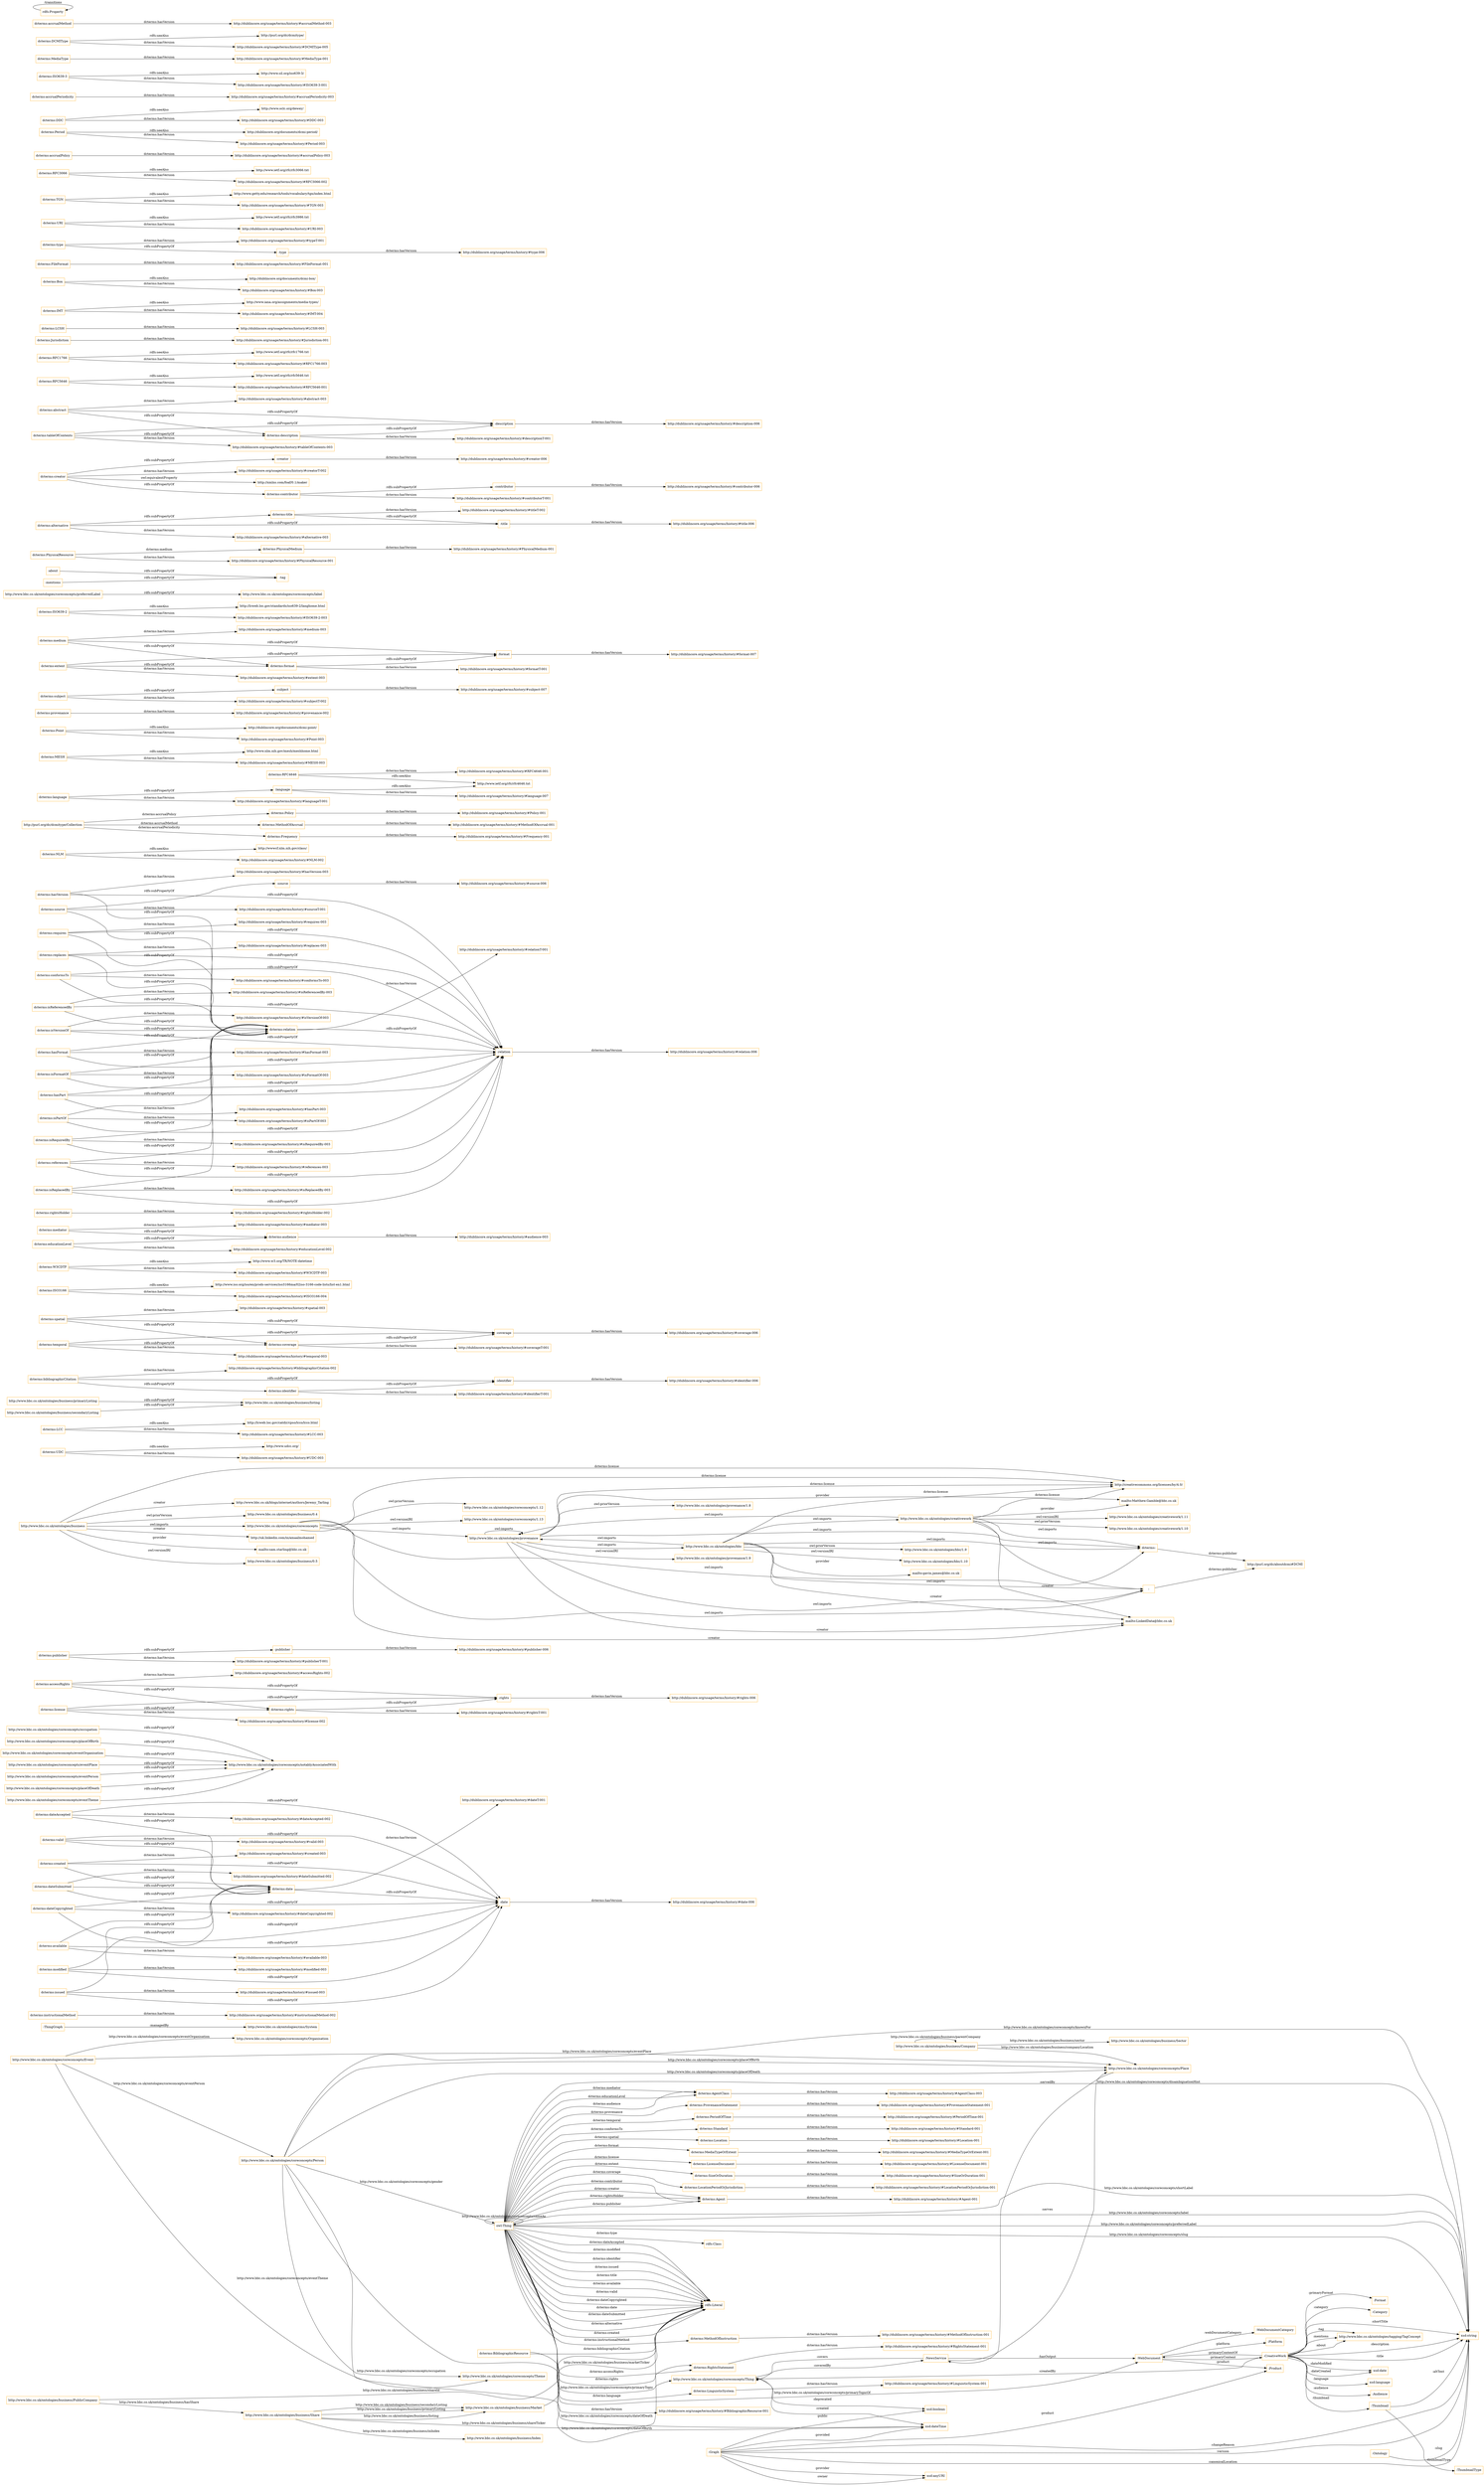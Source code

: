 digraph ar2dtool_diagram { 
rankdir=LR;
size="1501"
node [shape = rectangle, color="orange"]; "http://www.bbc.co.uk/ontologies/business/PublicCompany" "http://www.bbc.co.uk/ontologies/business/Sector" "http://www.bbc.co.uk/ontologies/business/Share" "http://www.bbc.co.uk/ontologies/business/Index" "http://www.bbc.co.uk/ontologies/business/Company" "http://www.bbc.co.uk/ontologies/business/Market" "http://www.bbc.co.uk/ontologies/coreconcepts/Thing" "http://www.bbc.co.uk/ontologies/coreconcepts/Theme" "http://www.bbc.co.uk/ontologies/coreconcepts/Place" "http://www.bbc.co.uk/ontologies/coreconcepts/Person" "http://www.bbc.co.uk/ontologies/coreconcepts/Organisation" "http://www.bbc.co.uk/ontologies/coreconcepts/Event" ":ThingGraph" ":Ontology" ":Graph" ":WebDocumentCategory" ":Product" ":Platform" ":NewsService" ":WebDocument" ":ThumbnailType" ":Audience" ":CreativeWork" ":Format" ":Category" ":Thumbnail" ; /*classes style*/
	"dcterms:instructionalMethod" -> "http://dublincore.org/usage/terms/history/#instructionalMethod-002" [ label = "dcterms:hasVersion" ];
	"dcterms:dateAccepted" -> ":date" [ label = "rdfs:subPropertyOf" ];
	"dcterms:dateAccepted" -> "http://dublincore.org/usage/terms/history/#dateAccepted-002" [ label = "dcterms:hasVersion" ];
	"dcterms:dateAccepted" -> "dcterms:date" [ label = "rdfs:subPropertyOf" ];
	"http://www.bbc.co.uk/ontologies/coreconcepts/occupation" -> "http://www.bbc.co.uk/ontologies/coreconcepts/notablyAssociatedWith" [ label = "rdfs:subPropertyOf" ];
	"dcterms:accessRights" -> ":rights" [ label = "rdfs:subPropertyOf" ];
	"dcterms:accessRights" -> "dcterms:rights" [ label = "rdfs:subPropertyOf" ];
	"dcterms:accessRights" -> "http://dublincore.org/usage/terms/history/#accessRights-002" [ label = "dcterms:hasVersion" ];
	"http://www.bbc.co.uk/ontologies/coreconcepts/placeOfBirth" -> "http://www.bbc.co.uk/ontologies/coreconcepts/notablyAssociatedWith" [ label = "rdfs:subPropertyOf" ];
	"dcterms:MethodOfInstruction" -> "http://dublincore.org/usage/terms/history/#MethodOfInstruction-001" [ label = "dcterms:hasVersion" ];
	":publisher" -> "http://dublincore.org/usage/terms/history/#publisher-006" [ label = "dcterms:hasVersion" ];
	"http://www.bbc.co.uk/ontologies/provenance" -> "mailto:Matthew.Gamble@bbc.co.uk" [ label = ":provider" ];
	"http://www.bbc.co.uk/ontologies/provenance" -> ":" [ label = "owl:imports" ];
	"http://www.bbc.co.uk/ontologies/provenance" -> "http://creativecommons.org/licenses/by/4.0/" [ label = "dcterms:license" ];
	"http://www.bbc.co.uk/ontologies/provenance" -> "http://www.bbc.co.uk/ontologies/provenance/1.8" [ label = "owl:priorVersion" ];
	"http://www.bbc.co.uk/ontologies/provenance" -> "mailto:LinkedData@bbc.co.uk" [ label = ":creator" ];
	"http://www.bbc.co.uk/ontologies/provenance" -> "http://www.bbc.co.uk/ontologies/provenance" [ label = "owl:imports" ];
	"http://www.bbc.co.uk/ontologies/provenance" -> "http://www.bbc.co.uk/ontologies/provenance/1.9" [ label = "owl:versionIRI" ];
	"http://www.bbc.co.uk/ontologies/provenance" -> "dcterms:" [ label = "owl:imports" ];
	"http://www.bbc.co.uk/ontologies/provenance" -> "http://www.bbc.co.uk/ontologies/bbc" [ label = "owl:imports" ];
	"dcterms:UDC" -> "http://www.udcc.org/" [ label = "rdfs:seeAlso" ];
	"dcterms:UDC" -> "http://dublincore.org/usage/terms/history/#UDC-003" [ label = "dcterms:hasVersion" ];
	"dcterms:LCC" -> "http://lcweb.loc.gov/catdir/cpso/lcco/lcco.html" [ label = "rdfs:seeAlso" ];
	"dcterms:LCC" -> "http://dublincore.org/usage/terms/history/#LCC-003" [ label = "dcterms:hasVersion" ];
	"http://www.bbc.co.uk/ontologies/business/primaryListing" -> "http://www.bbc.co.uk/ontologies/business/listing" [ label = "rdfs:subPropertyOf" ];
	"dcterms:bibliographicCitation" -> "http://dublincore.org/usage/terms/history/#bibliographicCitation-002" [ label = "dcterms:hasVersion" ];
	"dcterms:bibliographicCitation" -> ":identifier" [ label = "rdfs:subPropertyOf" ];
	"dcterms:bibliographicCitation" -> "dcterms:identifier" [ label = "rdfs:subPropertyOf" ];
	":coverage" -> "http://dublincore.org/usage/terms/history/#coverage-006" [ label = "dcterms:hasVersion" ];
	"dcterms:ISO3166" -> "http://www.iso.org/iso/en/prods-services/iso3166ma/02iso-3166-code-lists/list-en1.html" [ label = "rdfs:seeAlso" ];
	"dcterms:ISO3166" -> "http://dublincore.org/usage/terms/history/#ISO3166-004" [ label = "dcterms:hasVersion" ];
	"http://www.bbc.co.uk/ontologies/creativework" -> "mailto:LinkedData@bbc.co.uk" [ label = ":creator" ];
	"http://www.bbc.co.uk/ontologies/creativework" -> "http://www.bbc.co.uk/ontologies/creativework/1.11" [ label = "owl:versionIRI" ];
	"http://www.bbc.co.uk/ontologies/creativework" -> "http://creativecommons.org/licenses/by/4.0/" [ label = "dcterms:license" ];
	"http://www.bbc.co.uk/ontologies/creativework" -> "http://www.bbc.co.uk/ontologies/provenance" [ label = "owl:imports" ];
	"http://www.bbc.co.uk/ontologies/creativework" -> "mailto:Matthew.Gamble@bbc.co.uk" [ label = ":provider" ];
	"http://www.bbc.co.uk/ontologies/creativework" -> ":" [ label = "owl:imports" ];
	"http://www.bbc.co.uk/ontologies/creativework" -> "dcterms:" [ label = "owl:imports" ];
	"http://www.bbc.co.uk/ontologies/creativework" -> "http://www.bbc.co.uk/ontologies/creativework/1.10" [ label = "owl:priorVersion" ];
	"dcterms:W3CDTF" -> "http://www.w3.org/TR/NOTE-datetime" [ label = "rdfs:seeAlso" ];
	"dcterms:W3CDTF" -> "http://dublincore.org/usage/terms/history/#W3CDTF-003" [ label = "dcterms:hasVersion" ];
	"dcterms:RightsStatement" -> "http://dublincore.org/usage/terms/history/#RightsStatement-001" [ label = "dcterms:hasVersion" ];
	"dcterms:audience" -> "http://dublincore.org/usage/terms/history/#audience-003" [ label = "dcterms:hasVersion" ];
	"http://www.bbc.co.uk/ontologies/coreconcepts/eventOrganisation" -> "http://www.bbc.co.uk/ontologies/coreconcepts/notablyAssociatedWith" [ label = "rdfs:subPropertyOf" ];
	"dcterms:LinguisticSystem" -> "http://dublincore.org/usage/terms/history/#LinguisticSystem-001" [ label = "dcterms:hasVersion" ];
	"dcterms:rightsHolder" -> "http://dublincore.org/usage/terms/history/#rightsHolder-002" [ label = "dcterms:hasVersion" ];
	"dcterms:license" -> ":rights" [ label = "rdfs:subPropertyOf" ];
	"dcterms:license" -> "http://dublincore.org/usage/terms/history/#license-002" [ label = "dcterms:hasVersion" ];
	"dcterms:license" -> "dcterms:rights" [ label = "rdfs:subPropertyOf" ];
	"dcterms:mediator" -> "http://dublincore.org/usage/terms/history/#mediator-003" [ label = "dcterms:hasVersion" ];
	"dcterms:mediator" -> "dcterms:audience" [ label = "rdfs:subPropertyOf" ];
	"dcterms:hasVersion" -> "http://dublincore.org/usage/terms/history/#hasVersion-003" [ label = "dcterms:hasVersion" ];
	"dcterms:hasVersion" -> ":relation" [ label = "rdfs:subPropertyOf" ];
	"dcterms:hasVersion" -> "dcterms:relation" [ label = "rdfs:subPropertyOf" ];
	"dcterms:NLM" -> "http://wwwcf.nlm.nih.gov/class/" [ label = "rdfs:seeAlso" ];
	"dcterms:NLM" -> "http://dublincore.org/usage/terms/history/#NLM-002" [ label = "dcterms:hasVersion" ];
	"dcterms:AgentClass" -> "http://dublincore.org/usage/terms/history/#AgentClass-003" [ label = "dcterms:hasVersion" ];
	"dcterms:Policy" -> "http://dublincore.org/usage/terms/history/#Policy-001" [ label = "dcterms:hasVersion" ];
	"dcterms:valid" -> ":date" [ label = "rdfs:subPropertyOf" ];
	"dcterms:valid" -> "dcterms:date" [ label = "rdfs:subPropertyOf" ];
	"dcterms:valid" -> "http://dublincore.org/usage/terms/history/#valid-003" [ label = "dcterms:hasVersion" ];
	":identifier" -> "http://dublincore.org/usage/terms/history/#identifier-006" [ label = "dcterms:hasVersion" ];
	"dcterms:MethodOfAccrual" -> "http://dublincore.org/usage/terms/history/#MethodOfAccrual-001" [ label = "dcterms:hasVersion" ];
	"dcterms:ProvenanceStatement" -> "http://dublincore.org/usage/terms/history/#ProvenanceStatement-001" [ label = "dcterms:hasVersion" ];
	":language" -> "http://www.ietf.org/rfc/rfc4646.txt" [ label = "rdfs:seeAlso" ];
	":language" -> "http://dublincore.org/usage/terms/history/#language-007" [ label = "dcterms:hasVersion" ];
	"dcterms:requires" -> "http://dublincore.org/usage/terms/history/#requires-003" [ label = "dcterms:hasVersion" ];
	"dcterms:requires" -> ":relation" [ label = "rdfs:subPropertyOf" ];
	"dcterms:requires" -> "dcterms:relation" [ label = "rdfs:subPropertyOf" ];
	"dcterms:replaces" -> "http://dublincore.org/usage/terms/history/#replaces-003" [ label = "dcterms:hasVersion" ];
	"dcterms:replaces" -> ":relation" [ label = "rdfs:subPropertyOf" ];
	"dcterms:replaces" -> "dcterms:relation" [ label = "rdfs:subPropertyOf" ];
	"dcterms:MESH" -> "http://www.nlm.nih.gov/mesh/meshhome.html" [ label = "rdfs:seeAlso" ];
	"dcterms:MESH" -> "http://dublincore.org/usage/terms/history/#MESH-003" [ label = "dcterms:hasVersion" ];
	"dcterms:isVersionOf" -> "http://dublincore.org/usage/terms/history/#isVersionOf-003" [ label = "dcterms:hasVersion" ];
	"dcterms:isVersionOf" -> "dcterms:relation" [ label = "rdfs:subPropertyOf" ];
	"dcterms:isVersionOf" -> ":relation" [ label = "rdfs:subPropertyOf" ];
	"dcterms:educationLevel" -> "dcterms:audience" [ label = "rdfs:subPropertyOf" ];
	"dcterms:educationLevel" -> "http://dublincore.org/usage/terms/history/#educationLevel-002" [ label = "dcterms:hasVersion" ];
	"dcterms:coverage" -> "http://dublincore.org/usage/terms/history/#coverageT-001" [ label = "dcterms:hasVersion" ];
	"dcterms:coverage" -> ":coverage" [ label = "rdfs:subPropertyOf" ];
	"http://www.bbc.co.uk/ontologies/business/secondaryListing" -> "http://www.bbc.co.uk/ontologies/business/listing" [ label = "rdfs:subPropertyOf" ];
	"dcterms:PeriodOfTime" -> "http://dublincore.org/usage/terms/history/#PeriodOfTime-001" [ label = "dcterms:hasVersion" ];
	"dcterms:Point" -> "http://dublincore.org/documents/dcmi-point/" [ label = "rdfs:seeAlso" ];
	"dcterms:Point" -> "http://dublincore.org/usage/terms/history/#Point-003" [ label = "dcterms:hasVersion" ];
	"dcterms:Standard" -> "http://dublincore.org/usage/terms/history/#Standard-001" [ label = "dcterms:hasVersion" ];
	"http://www.bbc.co.uk/ontologies/coreconcepts/eventPlace" -> "http://www.bbc.co.uk/ontologies/coreconcepts/notablyAssociatedWith" [ label = "rdfs:subPropertyOf" ];
	"dcterms:identifier" -> ":identifier" [ label = "rdfs:subPropertyOf" ];
	"dcterms:identifier" -> "http://dublincore.org/usage/terms/history/#identifierT-001" [ label = "dcterms:hasVersion" ];
	"dcterms:created" -> ":date" [ label = "rdfs:subPropertyOf" ];
	"dcterms:created" -> "http://dublincore.org/usage/terms/history/#created-003" [ label = "dcterms:hasVersion" ];
	"dcterms:created" -> "dcterms:date" [ label = "rdfs:subPropertyOf" ];
	"dcterms:provenance" -> "http://dublincore.org/usage/terms/history/#provenance-002" [ label = "dcterms:hasVersion" ];
	"dcterms:" -> "http://purl.org/dc/aboutdcmi#DCMI" [ label = "dcterms:publisher" ];
	":subject" -> "http://dublincore.org/usage/terms/history/#subject-007" [ label = "dcterms:hasVersion" ];
	"dcterms:Location" -> "http://dublincore.org/usage/terms/history/#Location-001" [ label = "dcterms:hasVersion" ];
	"dcterms:BibliographicResource" -> "http://dublincore.org/usage/terms/history/#BibliographicResource-001" [ label = "dcterms:hasVersion" ];
	"dcterms:format" -> "http://dublincore.org/usage/terms/history/#formatT-001" [ label = "dcterms:hasVersion" ];
	"dcterms:format" -> ":format" [ label = "rdfs:subPropertyOf" ];
	"http://www.bbc.co.uk/ontologies/business" -> "http://www.bbc.co.uk/blogs/internet/authors/Jeremy_Tarling" [ label = ":creator" ];
	"http://www.bbc.co.uk/ontologies/business" -> "http://www.bbc.co.uk/ontologies/business/0.4" [ label = "owl:priorVersion" ];
	"http://www.bbc.co.uk/ontologies/business" -> "http://www.bbc.co.uk/ontologies/coreconcepts" [ label = "owl:imports" ];
	"http://www.bbc.co.uk/ontologies/business" -> "http://uk.linkedin.com/in/amaalmohamed" [ label = ":creator" ];
	"http://www.bbc.co.uk/ontologies/business" -> "mailto:sam.starling@bbc.co.uk" [ label = ":provider" ];
	"http://www.bbc.co.uk/ontologies/business" -> "http://www.bbc.co.uk/ontologies/business/0.5" [ label = "owl:versionIRI" ];
	"http://www.bbc.co.uk/ontologies/business" -> "http://creativecommons.org/licenses/by/4.0/" [ label = "dcterms:license" ];
	"dcterms:spatial" -> "http://dublincore.org/usage/terms/history/#spatial-003" [ label = "dcterms:hasVersion" ];
	"dcterms:spatial" -> "dcterms:coverage" [ label = "rdfs:subPropertyOf" ];
	"dcterms:spatial" -> ":coverage" [ label = "rdfs:subPropertyOf" ];
	"dcterms:ISO639-2" -> "http://lcweb.loc.gov/standards/iso639-2/langhome.html" [ label = "rdfs:seeAlso" ];
	"dcterms:ISO639-2" -> "http://dublincore.org/usage/terms/history/#ISO639-2-003" [ label = "dcterms:hasVersion" ];
	"http://www.bbc.co.uk/ontologies/coreconcepts/preferredLabel" -> "http://www.bbc.co.uk/ontologies/coreconcepts/label" [ label = "rdfs:subPropertyOf" ];
	":about" -> ":tag" [ label = "rdfs:subPropertyOf" ];
	"dcterms:PhysicalMedium" -> "http://dublincore.org/usage/terms/history/#PhysicalMedium-001" [ label = "dcterms:hasVersion" ];
	"dcterms:isFormatOf" -> "http://dublincore.org/usage/terms/history/#isFormatOf-003" [ label = "dcterms:hasVersion" ];
	"dcterms:isFormatOf" -> ":relation" [ label = "rdfs:subPropertyOf" ];
	"dcterms:isFormatOf" -> "dcterms:relation" [ label = "rdfs:subPropertyOf" ];
	"dcterms:alternative" -> "dcterms:title" [ label = "rdfs:subPropertyOf" ];
	"dcterms:alternative" -> ":title" [ label = "rdfs:subPropertyOf" ];
	"dcterms:alternative" -> "http://dublincore.org/usage/terms/history/#alternative-003" [ label = "dcterms:hasVersion" ];
	"dcterms:language" -> "http://dublincore.org/usage/terms/history/#languageT-001" [ label = "dcterms:hasVersion" ];
	"dcterms:language" -> ":language" [ label = "rdfs:subPropertyOf" ];
	":relation" -> "http://dublincore.org/usage/terms/history/#relation-006" [ label = "dcterms:hasVersion" ];
	":creator" -> "http://dublincore.org/usage/terms/history/#creator-006" [ label = "dcterms:hasVersion" ];
	"dcterms:MediaTypeOrExtent" -> "http://dublincore.org/usage/terms/history/#MediaTypeOrExtent-001" [ label = "dcterms:hasVersion" ];
	":format" -> "http://dublincore.org/usage/terms/history/#format-007" [ label = "dcterms:hasVersion" ];
	"dcterms:source" -> ":source" [ label = "rdfs:subPropertyOf" ];
	"dcterms:source" -> "dcterms:relation" [ label = "rdfs:subPropertyOf" ];
	"dcterms:source" -> "http://dublincore.org/usage/terms/history/#sourceT-001" [ label = "dcterms:hasVersion" ];
	"dcterms:date" -> "http://dublincore.org/usage/terms/history/#dateT-001" [ label = "dcterms:hasVersion" ];
	"dcterms:date" -> ":date" [ label = "rdfs:subPropertyOf" ];
	"dcterms:temporal" -> "dcterms:coverage" [ label = "rdfs:subPropertyOf" ];
	"dcterms:temporal" -> "http://dublincore.org/usage/terms/history/#temporal-003" [ label = "dcterms:hasVersion" ];
	"dcterms:temporal" -> ":coverage" [ label = "rdfs:subPropertyOf" ];
	"dcterms:abstract" -> "dcterms:description" [ label = "rdfs:subPropertyOf" ];
	"dcterms:abstract" -> ":description" [ label = "rdfs:subPropertyOf" ];
	"dcterms:abstract" -> "http://dublincore.org/usage/terms/history/#abstract-003" [ label = "dcterms:hasVersion" ];
	"dcterms:isPartOf" -> ":relation" [ label = "rdfs:subPropertyOf" ];
	"dcterms:isPartOf" -> "dcterms:relation" [ label = "rdfs:subPropertyOf" ];
	"dcterms:isPartOf" -> "http://dublincore.org/usage/terms/history/#isPartOf-003" [ label = "dcterms:hasVersion" ];
	"dcterms:RFC5646" -> "http://www.ietf.org/rfc/rfc5646.txt" [ label = "rdfs:seeAlso" ];
	"dcterms:RFC5646" -> "http://dublincore.org/usage/terms/history/#RFC5646-001" [ label = "dcterms:hasVersion" ];
	":source" -> "http://dublincore.org/usage/terms/history/#source-006" [ label = "dcterms:hasVersion" ];
	":description" -> "http://dublincore.org/usage/terms/history/#description-006" [ label = "dcterms:hasVersion" ];
	"dcterms:RFC1766" -> "http://www.ietf.org/rfc/rfc1766.txt" [ label = "rdfs:seeAlso" ];
	"dcterms:RFC1766" -> "http://dublincore.org/usage/terms/history/#RFC1766-003" [ label = "dcterms:hasVersion" ];
	"dcterms:Jurisdiction" -> "http://dublincore.org/usage/terms/history/#Jurisdiction-001" [ label = "dcterms:hasVersion" ];
	"dcterms:LicenseDocument" -> "http://dublincore.org/usage/terms/history/#LicenseDocument-001" [ label = "dcterms:hasVersion" ];
	"dcterms:dateSubmitted" -> ":date" [ label = "rdfs:subPropertyOf" ];
	"dcterms:dateSubmitted" -> "dcterms:date" [ label = "rdfs:subPropertyOf" ];
	"dcterms:dateSubmitted" -> "http://dublincore.org/usage/terms/history/#dateSubmitted-002" [ label = "dcterms:hasVersion" ];
	"dcterms:LCSH" -> "http://dublincore.org/usage/terms/history/#LCSH-003" [ label = "dcterms:hasVersion" ];
	"dcterms:IMT" -> "http://www.iana.org/assignments/media-types/" [ label = "rdfs:seeAlso" ];
	"dcterms:IMT" -> "http://dublincore.org/usage/terms/history/#IMT-004" [ label = "dcterms:hasVersion" ];
	"dcterms:relation" -> "http://dublincore.org/usage/terms/history/#relationT-001" [ label = "dcterms:hasVersion" ];
	"dcterms:relation" -> ":relation" [ label = "rdfs:subPropertyOf" ];
	"dcterms:title" -> ":title" [ label = "rdfs:subPropertyOf" ];
	"dcterms:title" -> "http://dublincore.org/usage/terms/history/#titleT-002" [ label = "dcterms:hasVersion" ];
	"dcterms:Agent" -> "http://dublincore.org/usage/terms/history/#Agent-001" [ label = "dcterms:hasVersion" ];
	"dcterms:Box" -> "http://dublincore.org/documents/dcmi-box/" [ label = "rdfs:seeAlso" ];
	"dcterms:Box" -> "http://dublincore.org/usage/terms/history/#Box-003" [ label = "dcterms:hasVersion" ];
	"dcterms:FileFormat" -> "http://dublincore.org/usage/terms/history/#FileFormat-001" [ label = "dcterms:hasVersion" ];
	"dcterms:medium" -> "http://dublincore.org/usage/terms/history/#medium-003" [ label = "dcterms:hasVersion" ];
	"dcterms:medium" -> "dcterms:format" [ label = "rdfs:subPropertyOf" ];
	"dcterms:medium" -> ":format" [ label = "rdfs:subPropertyOf" ];
	"dcterms:subject" -> "http://dublincore.org/usage/terms/history/#subjectT-002" [ label = "dcterms:hasVersion" ];
	"dcterms:subject" -> ":subject" [ label = "rdfs:subPropertyOf" ];
	"dcterms:type" -> "http://dublincore.org/usage/terms/history/#typeT-001" [ label = "dcterms:hasVersion" ];
	"dcterms:type" -> ":type" [ label = "rdfs:subPropertyOf" ];
	"dcterms:SizeOrDuration" -> "http://dublincore.org/usage/terms/history/#SizeOrDuration-001" [ label = "dcterms:hasVersion" ];
	"dcterms:modified" -> "dcterms:date" [ label = "rdfs:subPropertyOf" ];
	"dcterms:modified" -> ":date" [ label = "rdfs:subPropertyOf" ];
	"dcterms:modified" -> "http://dublincore.org/usage/terms/history/#modified-003" [ label = "dcterms:hasVersion" ];
	":contributor" -> "http://dublincore.org/usage/terms/history/#contributor-006" [ label = "dcterms:hasVersion" ];
	"dcterms:URI" -> "http://www.ietf.org/rfc/rfc3986.txt" [ label = "rdfs:seeAlso" ];
	"dcterms:URI" -> "http://dublincore.org/usage/terms/history/#URI-003" [ label = "dcterms:hasVersion" ];
	"dcterms:TGN" -> "http://www.getty.edu/research/tools/vocabulary/tgn/index.html" [ label = "rdfs:seeAlso" ];
	"dcterms:TGN" -> "http://dublincore.org/usage/terms/history/#TGN-003" [ label = "dcterms:hasVersion" ];
	"dcterms:conformsTo" -> ":relation" [ label = "rdfs:subPropertyOf" ];
	"dcterms:conformsTo" -> "http://dublincore.org/usage/terms/history/#conformsTo-003" [ label = "dcterms:hasVersion" ];
	"dcterms:conformsTo" -> "dcterms:relation" [ label = "rdfs:subPropertyOf" ];
	"dcterms:rights" -> "http://dublincore.org/usage/terms/history/#rightsT-001" [ label = "dcterms:hasVersion" ];
	"dcterms:rights" -> ":rights" [ label = "rdfs:subPropertyOf" ];
	"dcterms:RFC3066" -> "http://www.ietf.org/rfc/rfc3066.txt" [ label = "rdfs:seeAlso" ];
	"dcterms:RFC3066" -> "http://dublincore.org/usage/terms/history/#RFC3066-002" [ label = "dcterms:hasVersion" ];
	"dcterms:creator" -> "http://dublincore.org/usage/terms/history/#creatorT-002" [ label = "dcterms:hasVersion" ];
	"dcterms:creator" -> "http://xmlns.com/foaf/0.1/maker" [ label = "owl:equivalentProperty" ];
	"dcterms:creator" -> "dcterms:contributor" [ label = "rdfs:subPropertyOf" ];
	"dcterms:creator" -> ":creator" [ label = "rdfs:subPropertyOf" ];
	"dcterms:accrualPolicy" -> "http://dublincore.org/usage/terms/history/#accrualPolicy-003" [ label = "dcterms:hasVersion" ];
	"dcterms:Period" -> "http://dublincore.org/documents/dcmi-period/" [ label = "rdfs:seeAlso" ];
	"dcterms:Period" -> "http://dublincore.org/usage/terms/history/#Period-003" [ label = "dcterms:hasVersion" ];
	"dcterms:DDC" -> "http://www.oclc.org/dewey/" [ label = "rdfs:seeAlso" ];
	"dcterms:DDC" -> "http://dublincore.org/usage/terms/history/#DDC-003" [ label = "dcterms:hasVersion" ];
	"dcterms:hasPart" -> ":relation" [ label = "rdfs:subPropertyOf" ];
	"dcterms:hasPart" -> "http://dublincore.org/usage/terms/history/#hasPart-003" [ label = "dcterms:hasVersion" ];
	"dcterms:hasPart" -> "dcterms:relation" [ label = "rdfs:subPropertyOf" ];
	":date" -> "http://dublincore.org/usage/terms/history/#date-006" [ label = "dcterms:hasVersion" ];
	"dcterms:accrualPeriodicity" -> "http://dublincore.org/usage/terms/history/#accrualPeriodicity-003" [ label = "dcterms:hasVersion" ];
	"dcterms:ISO639-3" -> "http://www.sil.org/iso639-3/" [ label = "rdfs:seeAlso" ];
	"dcterms:ISO639-3" -> "http://dublincore.org/usage/terms/history/#ISO639-3-001" [ label = "dcterms:hasVersion" ];
	":rights" -> "http://dublincore.org/usage/terms/history/#rights-006" [ label = "dcterms:hasVersion" ];
	"dcterms:isRequiredBy" -> ":relation" [ label = "rdfs:subPropertyOf" ];
	"dcterms:isRequiredBy" -> "http://dublincore.org/usage/terms/history/#isRequiredBy-003" [ label = "dcterms:hasVersion" ];
	"dcterms:isRequiredBy" -> "dcterms:relation" [ label = "rdfs:subPropertyOf" ];
	"dcterms:description" -> ":description" [ label = "rdfs:subPropertyOf" ];
	"dcterms:description" -> "http://dublincore.org/usage/terms/history/#descriptionT-001" [ label = "dcterms:hasVersion" ];
	"dcterms:hasFormat" -> "http://dublincore.org/usage/terms/history/#hasFormat-003" [ label = "dcterms:hasVersion" ];
	"dcterms:hasFormat" -> "dcterms:relation" [ label = "rdfs:subPropertyOf" ];
	"dcterms:hasFormat" -> ":relation" [ label = "rdfs:subPropertyOf" ];
	"dcterms:available" -> "http://dublincore.org/usage/terms/history/#available-003" [ label = "dcterms:hasVersion" ];
	"dcterms:available" -> ":date" [ label = "rdfs:subPropertyOf" ];
	"dcterms:available" -> "dcterms:date" [ label = "rdfs:subPropertyOf" ];
	"http://www.bbc.co.uk/ontologies/bbc" -> "http://www.bbc.co.uk/ontologies/provenance" [ label = "owl:imports" ];
	"http://www.bbc.co.uk/ontologies/bbc" -> "http://www.bbc.co.uk/ontologies/bbc/1.9" [ label = "owl:priorVersion" ];
	"http://www.bbc.co.uk/ontologies/bbc" -> "http://www.bbc.co.uk/ontologies/bbc/1.10" [ label = "owl:versionIRI" ];
	"http://www.bbc.co.uk/ontologies/bbc" -> "http://www.bbc.co.uk/ontologies/creativework" [ label = "owl:imports" ];
	"http://www.bbc.co.uk/ontologies/bbc" -> ":" [ label = "owl:imports" ];
	"http://www.bbc.co.uk/ontologies/bbc" -> "mailto:LinkedData@bbc.co.uk" [ label = ":creator" ];
	"http://www.bbc.co.uk/ontologies/bbc" -> "dcterms:" [ label = "owl:imports" ];
	"http://www.bbc.co.uk/ontologies/bbc" -> "mailto:gavin.james@bbc.co.uk" [ label = ":provider" ];
	"http://www.bbc.co.uk/ontologies/bbc" -> "http://creativecommons.org/licenses/by/4.0/" [ label = "dcterms:license" ];
	"dcterms:RFC4646" -> "http://www.ietf.org/rfc/rfc4646.txt" [ label = "rdfs:seeAlso" ];
	"dcterms:RFC4646" -> "http://dublincore.org/usage/terms/history/#RFC4646-001" [ label = "dcterms:hasVersion" ];
	"dcterms:isReplacedBy" -> ":relation" [ label = "rdfs:subPropertyOf" ];
	"dcterms:isReplacedBy" -> "dcterms:relation" [ label = "rdfs:subPropertyOf" ];
	"dcterms:isReplacedBy" -> "http://dublincore.org/usage/terms/history/#isReplacedBy-003" [ label = "dcterms:hasVersion" ];
	"dcterms:MediaType" -> "http://dublincore.org/usage/terms/history/#MediaType-001" [ label = "dcterms:hasVersion" ];
	"dcterms:tableOfContents" -> "dcterms:description" [ label = "rdfs:subPropertyOf" ];
	"dcterms:tableOfContents" -> ":description" [ label = "rdfs:subPropertyOf" ];
	"dcterms:tableOfContents" -> "http://dublincore.org/usage/terms/history/#tableOfContents-003" [ label = "dcterms:hasVersion" ];
	":" -> "http://purl.org/dc/aboutdcmi#DCMI" [ label = "dcterms:publisher" ];
	":title" -> "http://dublincore.org/usage/terms/history/#title-006" [ label = "dcterms:hasVersion" ];
	"dcterms:publisher" -> "http://dublincore.org/usage/terms/history/#publisherT-001" [ label = "dcterms:hasVersion" ];
	"dcterms:publisher" -> ":publisher" [ label = "rdfs:subPropertyOf" ];
	":type" -> "http://dublincore.org/usage/terms/history/#type-006" [ label = "dcterms:hasVersion" ];
	"dcterms:DCMIType" -> "http://purl.org/dc/dcmitype/" [ label = "rdfs:seeAlso" ];
	"dcterms:DCMIType" -> "http://dublincore.org/usage/terms/history/#DCMIType-005" [ label = "dcterms:hasVersion" ];
	"dcterms:extent" -> "http://dublincore.org/usage/terms/history/#extent-003" [ label = "dcterms:hasVersion" ];
	"dcterms:extent" -> ":format" [ label = "rdfs:subPropertyOf" ];
	"dcterms:extent" -> "dcterms:format" [ label = "rdfs:subPropertyOf" ];
	"http://www.bbc.co.uk/ontologies/coreconcepts" -> "http://www.bbc.co.uk/ontologies/coreconcepts/1.12" [ label = "owl:priorVersion" ];
	"http://www.bbc.co.uk/ontologies/coreconcepts" -> "dcterms:" [ label = "owl:imports" ];
	"http://www.bbc.co.uk/ontologies/coreconcepts" -> "http://www.bbc.co.uk/ontologies/coreconcepts/1.13" [ label = "owl:versionIRI" ];
	"http://www.bbc.co.uk/ontologies/coreconcepts" -> "http://creativecommons.org/licenses/by/4.0/" [ label = "dcterms:license" ];
	"http://www.bbc.co.uk/ontologies/coreconcepts" -> "http://www.bbc.co.uk/ontologies/provenance" [ label = "owl:imports" ];
	"http://www.bbc.co.uk/ontologies/coreconcepts" -> ":" [ label = "owl:imports" ];
	"http://www.bbc.co.uk/ontologies/coreconcepts" -> "mailto:LinkedData@bbc.co.uk" [ label = ":creator" ];
	":mentions" -> ":tag" [ label = "rdfs:subPropertyOf" ];
	"http://www.bbc.co.uk/ontologies/coreconcepts/eventPerson" -> "http://www.bbc.co.uk/ontologies/coreconcepts/notablyAssociatedWith" [ label = "rdfs:subPropertyOf" ];
	"dcterms:LocationPeriodOrJurisdiction" -> "http://dublincore.org/usage/terms/history/#LocationPeriodOrJurisdiction-001" [ label = "dcterms:hasVersion" ];
	"dcterms:accrualMethod" -> "http://dublincore.org/usage/terms/history/#accrualMethod-003" [ label = "dcterms:hasVersion" ];
	"http://www.bbc.co.uk/ontologies/coreconcepts/placeOfDeath" -> "http://www.bbc.co.uk/ontologies/coreconcepts/notablyAssociatedWith" [ label = "rdfs:subPropertyOf" ];
	"dcterms:references" -> ":relation" [ label = "rdfs:subPropertyOf" ];
	"dcterms:references" -> "http://dublincore.org/usage/terms/history/#references-003" [ label = "dcterms:hasVersion" ];
	"dcterms:references" -> "dcterms:relation" [ label = "rdfs:subPropertyOf" ];
	"dcterms:contributor" -> ":contributor" [ label = "rdfs:subPropertyOf" ];
	"dcterms:contributor" -> "http://dublincore.org/usage/terms/history/#contributorT-001" [ label = "dcterms:hasVersion" ];
	"http://www.bbc.co.uk/ontologies/coreconcepts/eventTheme" -> "http://www.bbc.co.uk/ontologies/coreconcepts/notablyAssociatedWith" [ label = "rdfs:subPropertyOf" ];
	"dcterms:PhysicalResource" -> "http://dublincore.org/usage/terms/history/#PhysicalResource-001" [ label = "dcterms:hasVersion" ];
	"dcterms:dateCopyrighted" -> "dcterms:date" [ label = "rdfs:subPropertyOf" ];
	"dcterms:dateCopyrighted" -> ":date" [ label = "rdfs:subPropertyOf" ];
	"dcterms:dateCopyrighted" -> "http://dublincore.org/usage/terms/history/#dateCopyrighted-002" [ label = "dcterms:hasVersion" ];
	"dcterms:issued" -> "dcterms:date" [ label = "rdfs:subPropertyOf" ];
	"dcterms:issued" -> "http://dublincore.org/usage/terms/history/#issued-003" [ label = "dcterms:hasVersion" ];
	"dcterms:issued" -> ":date" [ label = "rdfs:subPropertyOf" ];
	"dcterms:Frequency" -> "http://dublincore.org/usage/terms/history/#Frequency-001" [ label = "dcterms:hasVersion" ];
	"dcterms:isReferencedBy" -> ":relation" [ label = "rdfs:subPropertyOf" ];
	"dcterms:isReferencedBy" -> "dcterms:relation" [ label = "rdfs:subPropertyOf" ];
	"dcterms:isReferencedBy" -> "http://dublincore.org/usage/terms/history/#isReferencedBy-003" [ label = "dcterms:hasVersion" ];
	"http://www.bbc.co.uk/ontologies/business/Share" -> "http://www.bbc.co.uk/ontologies/business/Market" [ label = "http://www.bbc.co.uk/ontologies/business/primaryListing" ];
	":CreativeWork" -> ":WebDocument" [ label = ":primaryContentOf" ];
	"http://www.bbc.co.uk/ontologies/business/Share" -> "http://www.bbc.co.uk/ontologies/business/Market" [ label = "http://www.bbc.co.uk/ontologies/business/listing" ];
	"http://www.bbc.co.uk/ontologies/coreconcepts/Person" -> "xsd:string" [ label = "http://www.bbc.co.uk/ontologies/coreconcepts/knownFor" ];
	"http://purl.org/dc/dcmitype/Collection" -> "dcterms:Policy" [ label = "dcterms:accrualPolicy" ];
	"owl:Thing" -> "dcterms:Location" [ label = "dcterms:spatial" ];
	":Graph" -> "xsd:string" [ label = ":canonicalLocation" ];
	"http://www.bbc.co.uk/ontologies/business/Share" -> "rdfs:Literal" [ label = "http://www.bbc.co.uk/ontologies/business/shareTicker" ];
	"http://www.bbc.co.uk/ontologies/business/Company" -> "http://www.bbc.co.uk/ontologies/business/Company" [ label = "http://www.bbc.co.uk/ontologies/business/parentCompany" ];
	"http://www.bbc.co.uk/ontologies/business/PublicCompany" -> "http://www.bbc.co.uk/ontologies/business/Share" [ label = "http://www.bbc.co.uk/ontologies/business/hasShare" ];
	":Graph" -> ":Product" [ label = ":product" ];
	"owl:Thing" -> "xsd:string" [ label = "http://www.bbc.co.uk/ontologies/coreconcepts/disambiguationHint" ];
	":Graph" -> "xsd:string" [ label = ":changeReason" ];
	":CreativeWork" -> ":Format" [ label = ":primaryFormat" ];
	"http://www.bbc.co.uk/ontologies/coreconcepts/Thing" -> "xsd:boolean" [ label = ":deprecated" ];
	":CreativeWork" -> "xsd:string" [ label = ":shortTitle" ];
	"http://www.bbc.co.uk/ontologies/coreconcepts/Event" -> "http://www.bbc.co.uk/ontologies/coreconcepts/Organisation" [ label = "http://www.bbc.co.uk/ontologies/coreconcepts/eventOrganisation" ];
	"http://www.bbc.co.uk/ontologies/coreconcepts/Person" -> "owl:Thing" [ label = "http://www.bbc.co.uk/ontologies/coreconcepts/gender" ];
	":Thumbnail" -> ":ThumbnailType" [ label = ":thumbnailType" ];
	"owl:Thing" -> "dcterms:Agent" [ label = "dcterms:creator" ];
	":CreativeWork" -> ":Category" [ label = ":category" ];
	"owl:Thing" -> "xsd:string" [ label = "http://www.bbc.co.uk/ontologies/coreconcepts/shortLabel" ];
	"owl:Thing" -> "rdfs:Class" [ label = "dcterms:type" ];
	":WebDocument" -> ":Platform" [ label = ":platform" ];
	":Graph" -> "xsd:anyURI" [ label = ":provider" ];
	"http://www.bbc.co.uk/ontologies/coreconcepts/Person" -> "http://www.bbc.co.uk/ontologies/coreconcepts/Place" [ label = "http://www.bbc.co.uk/ontologies/coreconcepts/placeOfBirth" ];
	":Graph" -> "xsd:boolean" [ label = ":public" ];
	"http://www.bbc.co.uk/ontologies/coreconcepts/Person" -> "xsd:dateTime" [ label = "http://www.bbc.co.uk/ontologies/coreconcepts/dateOfDeath" ];
	":CreativeWork" -> "http://www.bbc.co.uk/ontologies/tagging/TagConcept" [ label = ":mentions" ];
	":WebDocument" -> ":WebDocumentCategory" [ label = ":webDocumentCategory" ];
	":CreativeWork" -> "xsd:date" [ label = ":dateModified" ];
	"http://www.bbc.co.uk/ontologies/business/Company" -> "http://www.bbc.co.uk/ontologies/business/Sector" [ label = "http://www.bbc.co.uk/ontologies/business/sector" ];
	":Graph" -> "xsd:dateTime" [ label = ":provided" ];
	"owl:Thing" -> "dcterms:AgentClass" [ label = "dcterms:audience" ];
	"http://www.bbc.co.uk/ontologies/business/Market" -> "rdfs:Literal" [ label = "http://www.bbc.co.uk/ontologies/business/marketTicker" ];
	"rdfs:Property" -> "rdfs:Property" [ label = ":transitions" ];
	"http://www.bbc.co.uk/ontologies/coreconcepts/Person" -> "http://www.bbc.co.uk/ontologies/coreconcepts/Theme" [ label = "http://www.bbc.co.uk/ontologies/coreconcepts/occupation" ];
	"owl:Thing" -> "http://www.bbc.co.uk/ontologies/coreconcepts/Thing" [ label = "http://www.bbc.co.uk/ontologies/coreconcepts/primaryTopic" ];
	"owl:Thing" -> "dcterms:Agent" [ label = "dcterms:rightsHolder" ];
	"dcterms:PhysicalResource" -> "dcterms:PhysicalMedium" [ label = "dcterms:medium" ];
	"http://www.bbc.co.uk/ontologies/business/Company" -> "http://www.bbc.co.uk/ontologies/coreconcepts/Place" [ label = "http://www.bbc.co.uk/ontologies/business/companyLocation" ];
	"owl:Thing" -> "rdfs:Literal" [ label = "dcterms:modified" ];
	":NewsService" -> ":WebDocument" [ label = ":hasOutput" ];
	"owl:Thing" -> "dcterms:PeriodOfTime" [ label = "dcterms:temporal" ];
	"owl:Thing" -> "xsd:string" [ label = "http://www.bbc.co.uk/ontologies/coreconcepts/preferredLabel" ];
	"http://www.bbc.co.uk/ontologies/coreconcepts/Event" -> "http://www.bbc.co.uk/ontologies/coreconcepts/Person" [ label = "http://www.bbc.co.uk/ontologies/coreconcepts/eventPerson" ];
	"owl:Thing" -> "rdfs:Literal" [ label = "dcterms:identifier" ];
	"owl:Thing" -> "owl:Thing" [ label = "http://www.bbc.co.uk/ontologies/coreconcepts/sameAs" ];
	"owl:Thing" -> "dcterms:LinguisticSystem" [ label = "dcterms:language" ];
	"owl:Thing" -> "dcterms:MediaTypeOrExtent" [ label = "dcterms:format" ];
	":WebDocument" -> ":Product" [ label = ":product" ];
	":Graph" -> "xsd:anyURI" [ label = ":owner" ];
	"owl:Thing" -> "dcterms:ProvenanceStatement" [ label = "dcterms:provenance" ];
	"owl:Thing" -> "rdfs:Literal" [ label = "dcterms:issued" ];
	"http://purl.org/dc/dcmitype/Collection" -> "dcterms:MethodOfAccrual" [ label = "dcterms:accrualMethod" ];
	"http://www.bbc.co.uk/ontologies/coreconcepts/Event" -> "http://www.bbc.co.uk/ontologies/coreconcepts/Place" [ label = "http://www.bbc.co.uk/ontologies/coreconcepts/eventPlace" ];
	":CreativeWork" -> "xsd:date" [ label = ":dateCreated" ];
	"owl:Thing" -> "dcterms:SizeOrDuration" [ label = "dcterms:extent" ];
	"owl:Thing" -> "rdfs:Literal" [ label = "dcterms:title" ];
	"owl:Thing" -> "dcterms:RightsStatement" [ label = "dcterms:rights" ];
	":CreativeWork" -> "xsd:string" [ label = ":description" ];
	"owl:Thing" -> "rdfs:Literal" [ label = "dcterms:available" ];
	"owl:Thing" -> "dcterms:AgentClass" [ label = "dcterms:mediator" ];
	"http://www.bbc.co.uk/ontologies/coreconcepts/Event" -> "http://www.bbc.co.uk/ontologies/coreconcepts/Theme" [ label = "http://www.bbc.co.uk/ontologies/coreconcepts/eventTheme" ];
	":CreativeWork" -> "xsd:language" [ label = ":language" ];
	"owl:Thing" -> "dcterms:RightsStatement" [ label = "dcterms:accessRights" ];
	"http://www.bbc.co.uk/ontologies/coreconcepts/Person" -> "http://www.bbc.co.uk/ontologies/coreconcepts/Place" [ label = "http://www.bbc.co.uk/ontologies/coreconcepts/placeOfDeath" ];
	":CreativeWork" -> "http://www.bbc.co.uk/ontologies/tagging/TagConcept" [ label = ":about" ];
	"http://www.bbc.co.uk/ontologies/coreconcepts/Place" -> ":NewsService" [ label = ":servedBy" ];
	":Ontology" -> "xsd:string" [ label = ":slug" ];
	"owl:Thing" -> "dcterms:Standard" [ label = "dcterms:conformsTo" ];
	"http://www.bbc.co.uk/ontologies/business/Share" -> "http://www.bbc.co.uk/ontologies/business/Market" [ label = "http://www.bbc.co.uk/ontologies/business/secondaryListing" ];
	"owl:Thing" -> "rdfs:Literal" [ label = "dcterms:valid" ];
	":NewsService" -> "http://www.bbc.co.uk/ontologies/coreconcepts/Thing" [ label = ":covers" ];
	":Graph" -> "xsd:string" [ label = ":version" ];
	"owl:Thing" -> "xsd:string" [ label = "http://www.bbc.co.uk/ontologies/coreconcepts/slug" ];
	"owl:Thing" -> "dcterms:Agent" [ label = "dcterms:publisher" ];
	":CreativeWork" -> "http://www.bbc.co.uk/ontologies/coreconcepts/Thing" [ label = ":createdBy" ];
	"owl:Thing" -> "rdfs:Literal" [ label = "dcterms:dateCopyrighted" ];
	":NewsService" -> "http://www.bbc.co.uk/ontologies/coreconcepts/Place" [ label = ":serves" ];
	"owl:Thing" -> "xsd:string" [ label = "http://www.bbc.co.uk/ontologies/coreconcepts/label" ];
	"owl:Thing" -> "dcterms:LocationPeriodOrJurisdiction" [ label = "dcterms:coverage" ];
	"http://www.bbc.co.uk/ontologies/business/PublicCompany" -> "rdfs:Literal" [ label = "http://www.bbc.co.uk/ontologies/business/shareId" ];
	"owl:Thing" -> "rdfs:Literal" [ label = "dcterms:date" ];
	":WebDocument" -> ":CreativeWork" [ label = ":primaryContent" ];
	":CreativeWork" -> "xsd:string" [ label = ":title" ];
	"http://www.bbc.co.uk/ontologies/coreconcepts/Thing" -> "xsd:dateTime" [ label = ":created" ];
	"owl:Thing" -> "dcterms:AgentClass" [ label = "dcterms:educationLevel" ];
	"dcterms:BibliographicResource" -> "rdfs:Literal" [ label = "dcterms:bibliographicCitation" ];
	":CreativeWork" -> ":Audience" [ label = ":audience" ];
	":CreativeWork" -> ":Thumbnail" [ label = ":thumbnail" ];
	"owl:Thing" -> "rdfs:Literal" [ label = "dcterms:dateSubmitted" ];
	":CreativeWork" -> "http://www.bbc.co.uk/ontologies/tagging/TagConcept" [ label = ":tag" ];
	"owl:Thing" -> "dcterms:MethodOfInstruction" [ label = "dcterms:instructionalMethod" ];
	"owl:Thing" -> "dcterms:LicenseDocument" [ label = "dcterms:license" ];
	"http://www.bbc.co.uk/ontologies/coreconcepts/Thing" -> ":NewsService" [ label = ":coveredBy" ];
	"http://purl.org/dc/dcmitype/Collection" -> "dcterms:Frequency" [ label = "dcterms:accrualPeriodicity" ];
	"http://www.bbc.co.uk/ontologies/coreconcepts/Person" -> "xsd:dateTime" [ label = "http://www.bbc.co.uk/ontologies/coreconcepts/dateOfBirth" ];
	":Thumbnail" -> "xsd:string" [ label = ":altText" ];
	"owl:Thing" -> "rdfs:Literal" [ label = "dcterms:alternative" ];
	":ThingGraph" -> "http://www.bbc.co.uk/ontologies/cms/System" [ label = ":managedBy" ];
	"owl:Thing" -> ":WebDocument" [ label = "http://www.bbc.co.uk/ontologies/coreconcepts/primaryTopicOf" ];
	"owl:Thing" -> "rdfs:Literal" [ label = "dcterms:created" ];
	"http://www.bbc.co.uk/ontologies/business/Share" -> "http://www.bbc.co.uk/ontologies/business/Index" [ label = "http://www.bbc.co.uk/ontologies/business/inIndex" ];
	"owl:Thing" -> "dcterms:Agent" [ label = "dcterms:contributor" ];
	"owl:Thing" -> "rdfs:Literal" [ label = "dcterms:dateAccepted" ];

}
